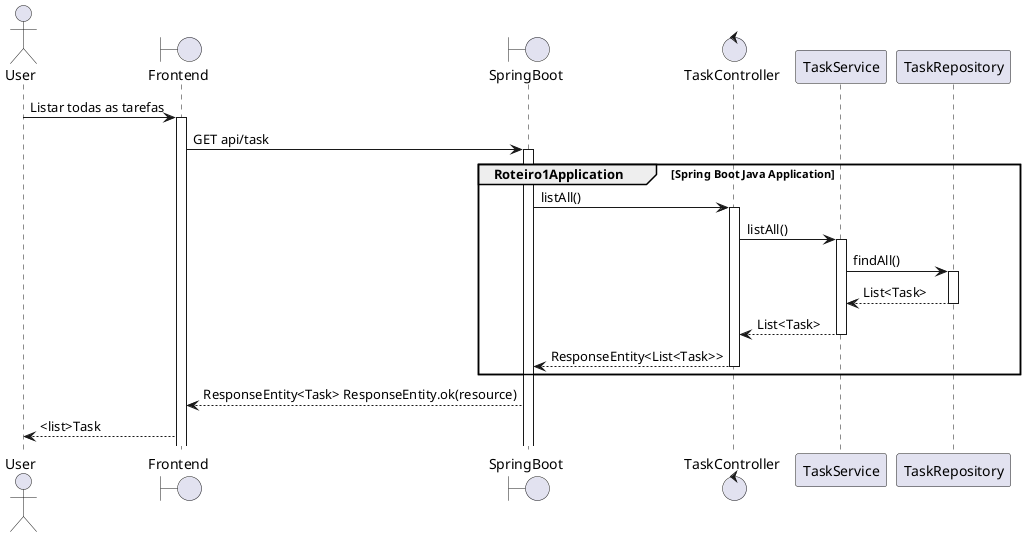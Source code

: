 @startuml
actor User
Boundary Frontend
Boundary SpringBoot
Control TaskController
Participant TaskService
Participant TaskRepository
User -> Frontend: Listar todas as tarefas
activate Frontend
Frontend -> SpringBoot: GET api/task
group Roteiro1Application [Spring Boot Java Application]
activate SpringBoot
SpringBoot -> TaskController: listAll()
activate TaskController
TaskController -> TaskService: listAll()
activate TaskService
TaskService -> TaskRepository: findAll()
activate TaskRepository
TaskRepository --> TaskService: List<Task>
deactivate TaskRepository
TaskService --> TaskController: List<Task>
deactivate TaskService
TaskController --> SpringBoot: ResponseEntity<List<Task>>
deactivate TaskController
end
SpringBoot --> Frontend : ResponseEntity<Task> ResponseEntity.ok(resource)
Frontend --> User: <list>Task
@enduml
